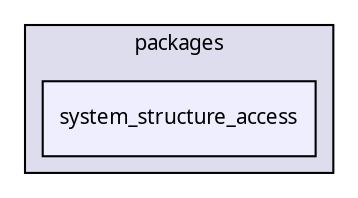 digraph "packages/system_structure/packages/system_structure_access/" {
  compound=true
  node [ fontsize="10", fontname="FreeSans.ttf"];
  edge [ labelfontsize="10", labelfontname="FreeSans.ttf"];
  subgraph clusterdir_5ef9c362f63f204f34b2aea1aef0a0fe {
    graph [ bgcolor="#ddddee", pencolor="black", label="packages" fontname="FreeSans.ttf", fontsize="10", URL="dir_5ef9c362f63f204f34b2aea1aef0a0fe.html"]
  dir_b93ffb9f7c4725993f74bff744565289 [shape=box, label="system_structure_access", style="filled", fillcolor="#eeeeff", pencolor="black", URL="dir_b93ffb9f7c4725993f74bff744565289.html"];
  }
}
